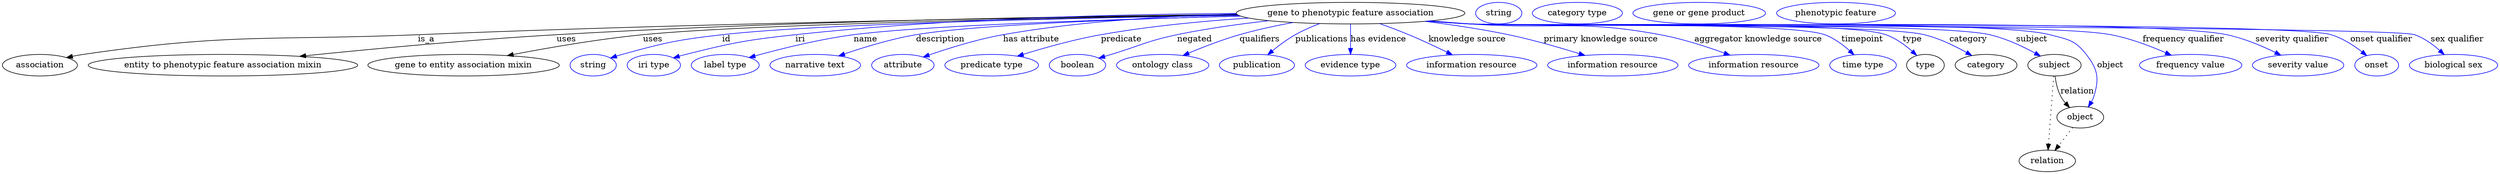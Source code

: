 digraph {
	graph [bb="0,0,4154.8,283"];
	node [label="\N"];
	"gene to phenotypic feature association"	[height=0.5,
		label="gene to phenotypic feature association",
		pos="2244.4,265",
		width=5.2898];
	association	[height=0.5,
		pos="62.394,178",
		width=1.7332];
	"gene to phenotypic feature association" -> association	[label=is_a,
		lp="706.39,221.5",
		pos="e,106.72,190.73 2056.5,261.98 1764.5,258.33 1184.4,249.09 692.39,229 444.17,218.86 380.2,232.01 134.39,196 128.61,195.15 122.62,\
194.07 116.66,192.86"];
	"entity to phenotypic feature association mixin"	[height=0.5,
		pos="367.39,178",
		width=6.2286];
	"gene to phenotypic feature association" -> "entity to phenotypic feature association mixin"	[label=uses,
		lp="939.89,221.5",
		pos="e,495.31,192.82 2055.3,262.74 1798.7,260.18 1326.1,252.42 923.39,229 780.64,220.7 617.74,205.36 505.35,193.85"];
	"gene to entity association mixin"	[height=0.5,
		pos="768.39,178",
		width=4.4232];
	"gene to phenotypic feature association" -> "gene to entity association mixin"	[label=uses,
		lp="1083.9,221.5",
		pos="e,841.14,194.01 2057.3,261.54 1775,257.29 1253.6,247.25 1067.4,229 993.86,221.79 911.07,207.45 851.28,195.97"];
	id	[color=blue,
		height=0.5,
		label=string,
		pos="984.39,178",
		width=1.0652];
	"gene to phenotypic feature association" -> id	[color=blue,
		label=id,
		lp="1206.4,221.5",
		pos="e,1013.1,189.94 2057.7,261.37 1803,257.16 1360,247.44 1199.4,229 1124.2,220.37 1105.4,216.02 1032.4,196 1029.2,195.13 1026,194.16 \
1022.8,193.14",
		style=solid];
	iri	[color=blue,
		height=0.5,
		label="iri type",
		pos="1085.4,178",
		width=1.2277];
	"gene to phenotypic feature association" -> iri	[color=blue,
		label=iri,
		lp="1328.4,221.5",
		pos="e,1118,190.2 2053.6,264.63 1866.3,263.4 1572.9,256.54 1320.4,229 1238.7,220.09 1218.1,215.93 1138.4,196 1135,195.14 1131.4,194.18 \
1127.9,193.17",
		style=solid];
	name	[color=blue,
		height=0.5,
		label="label type",
		pos="1204.4,178",
		width=1.5707];
	"gene to phenotypic feature association" -> name	[color=blue,
		label=name,
		lp="1436.4,221.5",
		pos="e,1244.2,190.89 2061.1,260.1 1855.8,255.05 1536.3,244.95 1416.4,229 1360,221.5 1296.7,205.55 1254,193.67",
		style=solid];
	description	[color=blue,
		height=0.5,
		label="narrative text",
		pos="1354.4,178",
		width=2.0943];
	"gene to phenotypic feature association" -> description	[color=blue,
		label=description,
		lp="1560.9,221.5",
		pos="e,1393,193.56 2060.5,260.22 1880.8,255.6 1620.2,246.18 1520.4,229 1479.9,222.04 1435.5,208.3 1402.8,196.99",
		style=solid];
	"has attribute"	[color=blue,
		height=0.5,
		label=attribute,
		pos="1499.4,178",
		width=1.4443];
	"gene to phenotypic feature association" -> "has attribute"	[color=blue,
		label="has attribute",
		lp="1712.4,221.5",
		pos="e,1533.2,191.7 2054.4,263.59 1940.7,260.6 1793.9,251.92 1665.4,229 1623,221.43 1576.1,206.69 1543,195.16",
		style=solid];
	predicate	[color=blue,
		height=0.5,
		label="predicate type",
		pos="1647.4,178",
		width=2.1665];
	"gene to phenotypic feature association" -> predicate	[color=blue,
		label=predicate,
		lp="1862.4,221.5",
		pos="e,1690,193.2 2074.5,256.85 1998.7,251.83 1908.7,243.34 1828.4,229 1784.4,221.14 1735.6,207.36 1699.8,196.25",
		style=solid];
	negated	[color=blue,
		height=0.5,
		label=boolean,
		pos="1790.4,178",
		width=1.2999];
	"gene to phenotypic feature association" -> negated	[color=blue,
		label=negated,
		lp="1984.4,221.5",
		pos="e,1825.6,189.93 2108.3,252.37 2059.8,246.94 2004.9,239.34 1955.4,229 1905.4,218.56 1894.2,210.87 1845.4,196 1842.1,194.99 1838.7,\
193.95 1835.2,192.9",
		style=solid];
	qualifiers	[color=blue,
		height=0.5,
		label="ontology class",
		pos="1931.4,178",
		width=2.1304];
	"gene to phenotypic feature association" -> qualifiers	[color=blue,
		label=qualifiers,
		lp="2092.9,221.5",
		pos="e,1965.3,194.24 2148.5,249.36 2119.6,244.01 2088,237.21 2059.4,229 2030.5,220.71 1999.1,208.5 1974.7,198.21",
		style=solid];
	publications	[color=blue,
		height=0.5,
		label=publication,
		pos="2088.4,178",
		width=1.7332];
	"gene to phenotypic feature association" -> publications	[color=blue,
		label=publications,
		lp="2196.4,221.5",
		pos="e,2106.4,195.45 2193,247.56 2179.4,242.39 2165,236.13 2152.4,229 2139,221.42 2125.3,211.19 2114.1,201.95",
		style=solid];
	"has evidence"	[color=blue,
		height=0.5,
		label="evidence type",
		pos="2244.4,178",
		width=2.0943];
	"gene to phenotypic feature association" -> "has evidence"	[color=blue,
		label="has evidence",
		lp="2290.9,221.5",
		pos="e,2244.4,196.18 2244.4,246.8 2244.4,235.16 2244.4,219.55 2244.4,206.24",
		style=solid];
	"knowledge source"	[color=blue,
		height=0.5,
		label="information resource",
		pos="2446.4,178",
		width=3.015];
	"gene to phenotypic feature association" -> "knowledge source"	[color=blue,
		label="knowledge source",
		lp="2438.9,221.5",
		pos="e,2414.1,195.37 2293.1,247.48 2308.7,241.92 2325.9,235.48 2341.4,229 2362.7,220.11 2385.9,209.19 2405.1,199.83",
		style=solid];
	"primary knowledge source"	[color=blue,
		height=0.5,
		label="information resource",
		pos="2681.4,178",
		width=3.015];
	"gene to phenotypic feature association" -> "primary knowledge source"	[color=blue,
		label="primary knowledge source",
		lp="2661.4,221.5",
		pos="e,2635,194.37 2368.5,251.31 2412.6,245.79 2462.4,238.4 2507.4,229 2547.3,220.66 2591.4,207.94 2625.3,197.41",
		style=solid];
	"aggregator knowledge source"	[color=blue,
		height=0.5,
		label="information resource",
		pos="2916.4,178",
		width=3.015];
	"gene to phenotypic feature association" -> "aggregator knowledge source"	[color=blue,
		label="aggregator knowledge source",
		lp="2923.9,221.5",
		pos="e,2876.7,194.8 2377.8,252.14 2400,250.32 2422.8,248.53 2444.4,247 2584.7,237.04 2622.1,254.67 2760.4,229 2797,222.21 2836.9,209.3 \
2867.2,198.3",
		style=solid];
	timepoint	[color=blue,
		height=0.5,
		label="time type",
		pos="3098.4,178",
		width=1.5346];
	"gene to phenotypic feature association" -> timepoint	[color=blue,
		label=timepoint,
		lp="3097.4,221.5",
		pos="e,3083.3,195.37 2375,251.87 2398.1,250.02 2422,248.3 2444.4,247 2509.9,243.22 2972.7,251.3 3034.4,229 3049.9,223.39 3064.6,212.47 \
3076,202.25",
		style=solid];
	type	[height=0.5,
		pos="3202.4,178",
		width=0.86659];
	"gene to phenotypic feature association" -> type	[color=blue,
		label=type,
		lp="3180.4,221.5",
		pos="e,3187.8,194.43 2374.5,251.83 2397.8,249.97 2421.8,248.25 2444.4,247 2521.2,242.74 3063.8,254.44 3136.4,229 3152.7,223.28 3168.3,\
211.9 3180.2,201.44",
		style=solid];
	category	[height=0.5,
		pos="3303.4,178",
		width=1.4263];
	"gene to phenotypic feature association" -> category	[color=blue,
		label=category,
		lp="3273.9,221.5",
		pos="e,3279.5,194.25 2374.2,251.81 2397.6,249.94 2421.7,248.23 2444.4,247 2528.3,242.44 3118.7,248.8 3200.4,229 3225.2,222.98 3251.1,\
210.38 3270.7,199.34",
		style=solid];
	subject	[height=0.5,
		pos="3417.4,178",
		width=1.2277];
	"gene to phenotypic feature association" -> subject	[color=blue,
		label=subject,
		lp="3379.4,221.5",
		pos="e,3394,193.31 2374,251.77 2397.4,249.91 2421.6,248.2 2444.4,247 2540.4,241.93 3215.7,250.65 3309.4,229 3336.2,222.8 3364.4,209.5 \
3385.2,198.18",
		style=solid];
	object	[height=0.5,
		pos="3460.4,91",
		width=1.0832];
	"gene to phenotypic feature association" -> object	[color=blue,
		label=object,
		lp="3510.4,178",
		pos="e,3473.8,108.09 2373.7,251.75 2397.2,249.88 2421.5,248.18 2444.4,247 2551.5,241.46 3305.7,256.29 3409.4,229 3439.2,221.16 3451.6,\
220.43 3470.4,196 3489.4,171.26 3492.3,156.9 3483.4,127 3482.4,123.55 3480.9,120.13 3479.1,116.85",
		style=solid];
	"frequency qualifier"	[color=blue,
		height=0.5,
		label="frequency value",
		pos="3644.4,178",
		width=2.3651];
	"gene to phenotypic feature association" -> "frequency qualifier"	[color=blue,
		label="frequency qualifier",
		lp="3632.4,221.5",
		pos="e,3612,194.78 2373.4,251.74 2397,249.86 2421.4,248.17 2444.4,247 2562.8,240.98 3394.9,251.19 3511.4,229 3543,222.98 3576.9,210.13 \
3602.6,198.96",
		style=solid];
	"severity qualifier"	[color=blue,
		height=0.5,
		label="severity value",
		pos="3823.4,178",
		width=2.1123];
	"gene to phenotypic feature association" -> "severity qualifier"	[color=blue,
		label="severity qualifier",
		lp="3813.4,221.5",
		pos="e,3794.6,194.81 2373.1,251.71 2396.8,249.83 2421.3,248.14 2444.4,247 2584.2,240.07 3567.3,257.64 3704.4,229 3732.7,223.08 3762.8,\
210.4 3785.6,199.29",
		style=solid];
	"onset qualifier"	[color=blue,
		height=0.5,
		label=onset,
		pos="3953.4,178",
		width=1.011];
	"gene to phenotypic feature association" -> "onset qualifier"	[color=blue,
		label="onset qualifier",
		lp="3961.9,221.5",
		pos="e,3936.7,194.29 2372.9,251.7 2396.6,249.82 2421.2,248.13 2444.4,247 2524,243.12 3802.3,252.57 3878.4,229 3896.8,223.29 3914.9,211.47 \
3928.7,200.75",
		style=solid];
	"sex qualifier"	[color=blue,
		height=0.5,
		label="biological sex",
		pos="4081.4,178",
		width=2.0401];
	"gene to phenotypic feature association" -> "sex qualifier"	[color=blue,
		label="sex qualifier",
		lp="4088.4,221.5",
		pos="e,4066.1,195.72 2372.9,251.68 2396.6,249.8 2421.2,248.11 2444.4,247 2488,244.9 3976.2,243.46 4017.4,229 4032.9,223.58 4047.5,212.78 \
4058.8,202.6",
		style=solid];
	association_type	[color=blue,
		height=0.5,
		label=string,
		pos="2491.4,265",
		width=1.0652];
	association_category	[color=blue,
		height=0.5,
		label="category type",
		pos="2622.4,265",
		width=2.0762];
	subject -> object	[label=relation,
		lp="3455.4,134.5",
		pos="e,3442.5,107.23 3418.5,159.55 3419.7,149.57 3422.2,137.07 3427.4,127 3429.6,122.68 3432.5,118.52 3435.7,114.66"];
	relation	[height=0.5,
		pos="3405.4,18",
		width=1.2999];
	subject -> relation	[pos="e,3406.7,36.188 3416.1,159.79 3414,132.48 3410,78.994 3407.5,46.38",
		style=dotted];
	"gene to phenotypic feature association_subject"	[color=blue,
		height=0.5,
		label="gene or gene product",
		pos="2825.4,265",
		width=3.0692];
	object -> relation	[pos="e,3418.2,35.54 3447.9,73.889 3441,64.939 3432.2,53.617 3424.4,43.584",
		style=dotted];
	"gene to phenotypic feature association_object"	[color=blue,
		height=0.5,
		label="phenotypic feature",
		pos="3052.4,265",
		width=2.7442];
}
